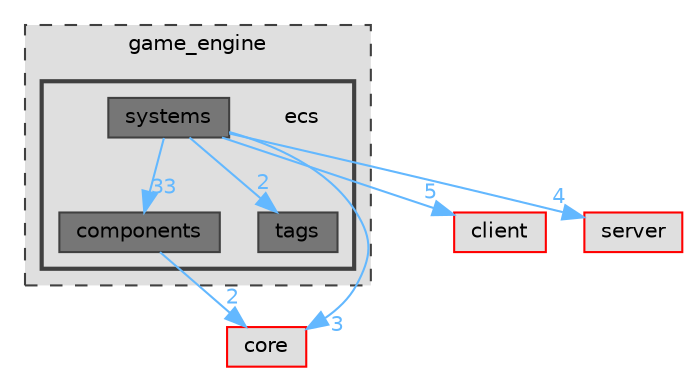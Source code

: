 digraph "game_engine/ecs"
{
 // LATEX_PDF_SIZE
  bgcolor="transparent";
  edge [fontname=Helvetica,fontsize=10,labelfontname=Helvetica,labelfontsize=10];
  node [fontname=Helvetica,fontsize=10,shape=box,height=0.2,width=0.4];
  compound=true
  subgraph clusterdir_987a69e5dc275a1a11316b417e3a1926 {
    graph [ bgcolor="#dfdfdf", pencolor="grey25", label="game_engine", fontname=Helvetica,fontsize=10 style="filled,dashed", URL="dir_987a69e5dc275a1a11316b417e3a1926.html",tooltip=""]
  subgraph clusterdir_d7ece8a3954bce909d566f501e1e6e74 {
    graph [ bgcolor="#dfdfdf", pencolor="grey25", label="", fontname=Helvetica,fontsize=10 style="filled,bold", URL="dir_d7ece8a3954bce909d566f501e1e6e74.html",tooltip=""]
    dir_d7ece8a3954bce909d566f501e1e6e74 [shape=plaintext, label="ecs"];
  dir_aff4475ef442df297e64660ce8c4efef [label="components", fillcolor="#767676", color="grey25", style="filled", URL="dir_aff4475ef442df297e64660ce8c4efef.html",tooltip=""];
  dir_3c094ceaaac7e4a87ec71ea5a1fb286b [label="systems", fillcolor="#767676", color="grey25", style="filled", URL="dir_3c094ceaaac7e4a87ec71ea5a1fb286b.html",tooltip=""];
  dir_3d4207bcbb75cb03840630c080f5474e [label="tags", fillcolor="#767676", color="grey25", style="filled", URL="dir_3d4207bcbb75cb03840630c080f5474e.html",tooltip=""];
  }
  }
  dir_4270bfced15e0e73154b13468c7c9ad9 [label="core", fillcolor="#dfdfdf", color="red", style="filled", URL="dir_4270bfced15e0e73154b13468c7c9ad9.html",tooltip=""];
  dir_db3a54907829b36871118d03417739cd [label="client", fillcolor="#dfdfdf", color="red", style="filled", URL="dir_db3a54907829b36871118d03417739cd.html",tooltip=""];
  dir_41e1742e44e2de38b3bc91f993fed282 [label="server", fillcolor="#dfdfdf", color="red", style="filled", URL="dir_41e1742e44e2de38b3bc91f993fed282.html",tooltip=""];
  dir_aff4475ef442df297e64660ce8c4efef->dir_4270bfced15e0e73154b13468c7c9ad9 [headlabel="2", labeldistance=1.5 headhref="dir_000001_000002.html" href="dir_000001_000002.html" color="steelblue1" fontcolor="steelblue1"];
  dir_3c094ceaaac7e4a87ec71ea5a1fb286b->dir_3d4207bcbb75cb03840630c080f5474e [headlabel="2", labeldistance=1.5 headhref="dir_000017_000018.html" href="dir_000017_000018.html" color="steelblue1" fontcolor="steelblue1"];
  dir_3c094ceaaac7e4a87ec71ea5a1fb286b->dir_41e1742e44e2de38b3bc91f993fed282 [headlabel="4", labeldistance=1.5 headhref="dir_000017_000015.html" href="dir_000017_000015.html" color="steelblue1" fontcolor="steelblue1"];
  dir_3c094ceaaac7e4a87ec71ea5a1fb286b->dir_4270bfced15e0e73154b13468c7c9ad9 [headlabel="3", labeldistance=1.5 headhref="dir_000017_000002.html" href="dir_000017_000002.html" color="steelblue1" fontcolor="steelblue1"];
  dir_3c094ceaaac7e4a87ec71ea5a1fb286b->dir_aff4475ef442df297e64660ce8c4efef [headlabel="33", labeldistance=1.5 headhref="dir_000017_000001.html" href="dir_000017_000001.html" color="steelblue1" fontcolor="steelblue1"];
  dir_3c094ceaaac7e4a87ec71ea5a1fb286b->dir_db3a54907829b36871118d03417739cd [headlabel="5", labeldistance=1.5 headhref="dir_000017_000000.html" href="dir_000017_000000.html" color="steelblue1" fontcolor="steelblue1"];
}
